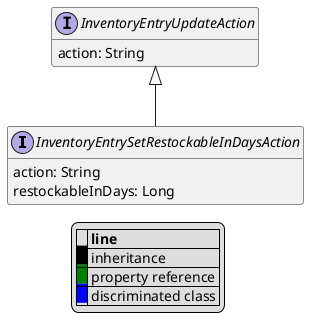 @startuml

hide empty fields
hide empty methods
legend
|= |= line |
|<back:black>   </back>| inheritance |
|<back:green>   </back>| property reference |
|<back:blue>   </back>| discriminated class |
endlegend
interface InventoryEntrySetRestockableInDaysAction [[InventoryEntrySetRestockableInDaysAction.svg]] extends InventoryEntryUpdateAction {
    action: String
    restockableInDays: Long
}
interface InventoryEntryUpdateAction [[InventoryEntryUpdateAction.svg]]  {
    action: String
}





@enduml

